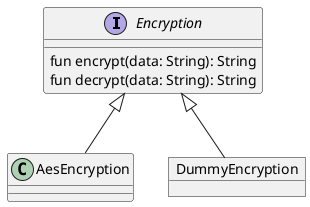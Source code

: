 @startuml

interface Encryption {
    fun encrypt(data: String): String
    fun decrypt(data: String): String
}

class AesEncryption
object DummyEncryption

Encryption <|-- AesEncryption
Encryption <|-- DummyEncryption

@enduml
